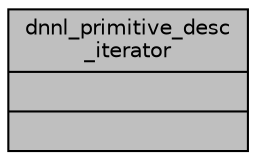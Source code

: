 digraph "dnnl_primitive_desc_iterator"
{
 // LATEX_PDF_SIZE
  edge [fontname="Helvetica",fontsize="10",labelfontname="Helvetica",labelfontsize="10"];
  node [fontname="Helvetica",fontsize="10",shape=record];
  Node1 [label="{dnnl_primitive_desc\l_iterator\n||}",height=0.2,width=0.4,color="black", fillcolor="grey75", style="filled", fontcolor="black",tooltip="An opaque structure to describe a primitive descriptor iterator."];
}
